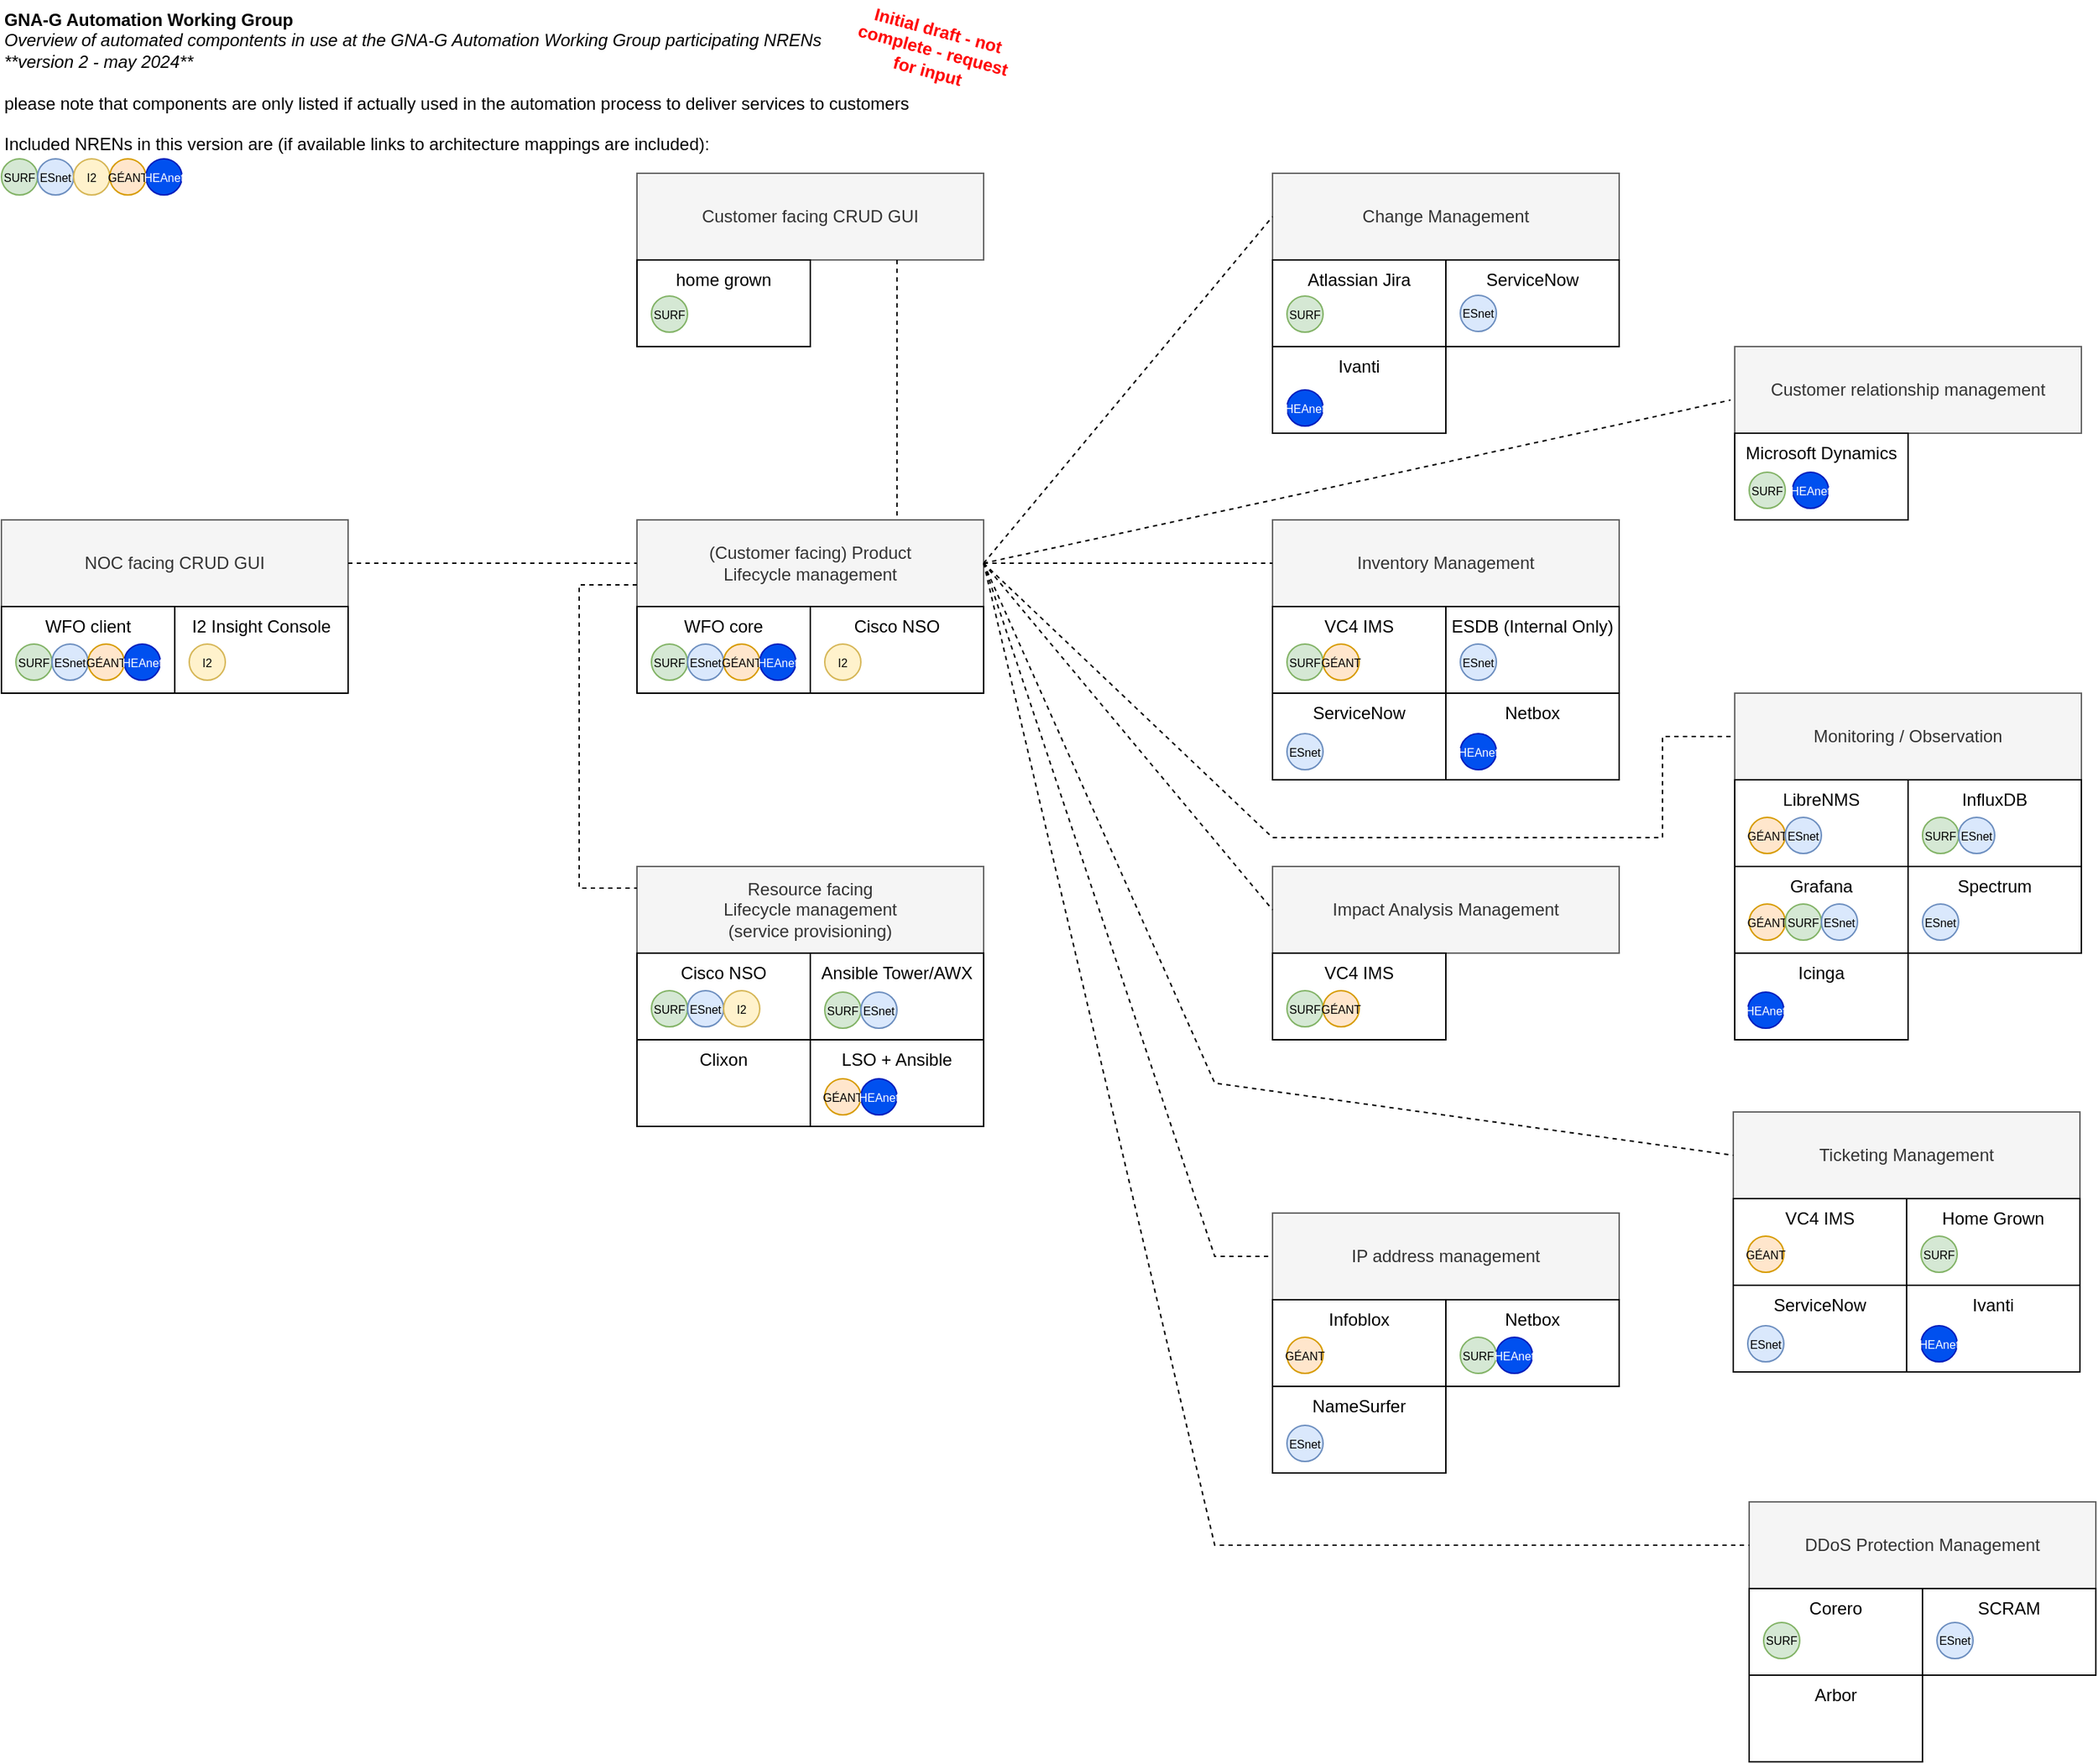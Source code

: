 <mxfile>
    <diagram id="LwASob8A_YiV_N0ngFEz" name="overview">
        <mxGraphModel dx="1838" dy="1971" grid="1" gridSize="10" guides="1" tooltips="1" connect="1" arrows="1" fold="1" page="1" pageScale="1" pageWidth="827" pageHeight="1169" math="0" shadow="0">
            <root>
                <mxCell id="0"/>
                <mxCell id="1" parent="0"/>
                <UserObject label="LSO + Ansible" link="https://gitlab.software.geant.org/goat/gap/lso" linkTarget="_blank" id="YD9PVUfFSobPmvHe3bov-1">
                    <mxCell style="rounded=0;whiteSpace=wrap;html=1;verticalAlign=top;" parent="1" vertex="1">
                        <mxGeometry x="200" y="600" width="120" height="60" as="geometry"/>
                    </mxCell>
                </UserObject>
                <mxCell id="gDjmna_KzcVaXD3wmIDp-1" value="(Customer facing) Product&lt;br style=&quot;border-color: var(--border-color);&quot;&gt;Lifecycle management" style="rounded=0;whiteSpace=wrap;html=1;fillColor=#f5f5f5;fontColor=#333333;strokeColor=#666666;" parent="1" vertex="1">
                    <mxGeometry x="80" y="240" width="240" height="60" as="geometry"/>
                </mxCell>
                <mxCell id="TDatYF_ihWgygv07Y3b0-1" value="Resource facing&lt;br style=&quot;border-color: var(--border-color);&quot;&gt;Lifecycle management&lt;br&gt;(service provisioning)" style="rounded=0;whiteSpace=wrap;html=1;fillColor=#f5f5f5;fontColor=#333333;strokeColor=#666666;" parent="1" vertex="1">
                    <mxGeometry x="80" y="480" width="240" height="60" as="geometry"/>
                </mxCell>
                <mxCell id="TRm3_OlNwVQrlYvohG26-1" value="Inventory Management" style="rounded=0;whiteSpace=wrap;html=1;fillColor=#f5f5f5;fontColor=#333333;strokeColor=#666666;" parent="1" vertex="1">
                    <mxGeometry x="520" y="240" width="240" height="60" as="geometry"/>
                </mxCell>
                <mxCell id="QBVoVdIi9G1mW9koliC1-1" value="Impact Analysis Management" style="rounded=0;whiteSpace=wrap;html=1;fillColor=#f5f5f5;fontColor=#333333;strokeColor=#666666;" parent="1" vertex="1">
                    <mxGeometry x="520" y="480" width="240" height="60" as="geometry"/>
                </mxCell>
                <UserObject label="VC4 IMS" link="https://www.vc4.com/vc4-ims/" linkTarget="_blank" id="QBVoVdIi9G1mW9koliC1-2">
                    <mxCell style="rounded=0;whiteSpace=wrap;html=1;verticalAlign=top;" parent="1" vertex="1">
                        <mxGeometry x="520" y="300" width="120" height="60" as="geometry"/>
                    </mxCell>
                </UserObject>
                <mxCell id="QBVoVdIi9G1mW9koliC1-4" value="Customer facing CRUD GUI" style="rounded=0;whiteSpace=wrap;html=1;fillColor=#f5f5f5;fontColor=#333333;strokeColor=#666666;" parent="1" vertex="1">
                    <mxGeometry x="80" width="240" height="60" as="geometry"/>
                </mxCell>
                <mxCell id="QBVoVdIi9G1mW9koliC1-5" value="home grown" style="rounded=0;whiteSpace=wrap;html=1;verticalAlign=top;" parent="1" vertex="1">
                    <mxGeometry x="80" y="60" width="120" height="60" as="geometry"/>
                </mxCell>
                <mxCell id="QBVoVdIi9G1mW9koliC1-6" value="SURF" style="ellipse;whiteSpace=wrap;html=1;aspect=fixed;fillColor=#d5e8d4;strokeColor=#82b366;fontSize=8;" parent="1" vertex="1">
                    <mxGeometry x="90" y="85" width="25" height="25" as="geometry"/>
                </mxCell>
                <UserObject label="Cisco NSO" link="https://www.cisco.com/c/en/us/products/cloud-systems-management/network-services-orchestrator/index.html" linkTarget="_blank" id="QBVoVdIi9G1mW9koliC1-7">
                    <mxCell style="rounded=0;whiteSpace=wrap;html=1;verticalAlign=top;" parent="1" vertex="1">
                        <mxGeometry x="80" y="540" width="120" height="60" as="geometry"/>
                    </mxCell>
                </UserObject>
                <UserObject label="Ansible Tower/AWX" link="https://docs.ansible.com/ansible-tower/" linkTarget="_blank" id="QBVoVdIi9G1mW9koliC1-9">
                    <mxCell style="rounded=0;whiteSpace=wrap;html=1;verticalAlign=top;" parent="1" vertex="1">
                        <mxGeometry x="200" y="540" width="120" height="60" as="geometry"/>
                    </mxCell>
                </UserObject>
                <UserObject label="WFO core" link="https://workfloworchestrator.org/" linkTarget="_blank" id="QBVoVdIi9G1mW9koliC1-11">
                    <mxCell style="rounded=0;whiteSpace=wrap;html=1;verticalAlign=top;" parent="1" vertex="1">
                        <mxGeometry x="80" y="300" width="120" height="60" as="geometry"/>
                    </mxCell>
                </UserObject>
                <mxCell id="I2plKFKOYPkhNgAEXsVb-1" value="ESDB (Internal Only)" style="rounded=0;whiteSpace=wrap;html=1;verticalAlign=top;" parent="1" vertex="1">
                    <mxGeometry x="640" y="300" width="120" height="60" as="geometry"/>
                </mxCell>
                <UserObject label="VC4 IMS" link="https://www.vc4.com/vc4-ims/" linkTarget="_blank" id="wdJjTj7mFPBbxCgWcmD--1">
                    <mxCell style="rounded=0;whiteSpace=wrap;html=1;verticalAlign=top;" parent="1" vertex="1">
                        <mxGeometry x="520" y="540" width="120" height="60" as="geometry"/>
                    </mxCell>
                </UserObject>
                <mxCell id="nyNHCwwhWWVPumi9kjHw-1" value="Change Management" style="rounded=0;whiteSpace=wrap;html=1;fillColor=#f5f5f5;fontColor=#333333;strokeColor=#666666;" parent="1" vertex="1">
                    <mxGeometry x="520" width="240" height="60" as="geometry"/>
                </mxCell>
                <UserObject label="Atlassian Jira" link="https://www.atlassian.com/nl/software/jira" linkTarget="_blank" id="nMEyNhuMyUzp6zQLukaN-1">
                    <mxCell style="rounded=0;whiteSpace=wrap;html=1;verticalAlign=top;" parent="1" vertex="1">
                        <mxGeometry x="520" y="60" width="120" height="60" as="geometry"/>
                    </mxCell>
                </UserObject>
                <UserObject label="ServiceNow" link="https://www.servicenow.com/" linkTarget="_blank" id="Ewy4oON8WxLqwsFtdAmG-1">
                    <mxCell style="rounded=0;whiteSpace=wrap;html=1;verticalAlign=top;" parent="1" vertex="1">
                        <mxGeometry x="640" y="60" width="120" height="60" as="geometry"/>
                    </mxCell>
                </UserObject>
                <mxCell id="Ewy4oON8WxLqwsFtdAmG-3" value="SURF" style="ellipse;whiteSpace=wrap;html=1;aspect=fixed;fillColor=#d5e8d4;strokeColor=#82b366;fontSize=8;" parent="1" vertex="1">
                    <mxGeometry x="530" y="85" width="25" height="25" as="geometry"/>
                </mxCell>
                <mxCell id="Ewy4oON8WxLqwsFtdAmG-4" value="SURF" style="ellipse;whiteSpace=wrap;html=1;aspect=fixed;fillColor=#d5e8d4;strokeColor=#82b366;fontSize=8;" parent="1" vertex="1">
                    <mxGeometry x="90" y="326" width="25" height="25" as="geometry"/>
                </mxCell>
                <mxCell id="Ewy4oON8WxLqwsFtdAmG-6" value="SURF" style="ellipse;whiteSpace=wrap;html=1;aspect=fixed;fillColor=#d5e8d4;strokeColor=#82b366;fontSize=8;" parent="1" vertex="1">
                    <mxGeometry x="90" y="566" width="25" height="25" as="geometry"/>
                </mxCell>
                <mxCell id="Ewy4oON8WxLqwsFtdAmG-7" value="SURF" style="ellipse;whiteSpace=wrap;html=1;aspect=fixed;fillColor=#d5e8d4;strokeColor=#82b366;fontSize=8;" parent="1" vertex="1">
                    <mxGeometry x="530" y="326" width="25" height="25" as="geometry"/>
                </mxCell>
                <mxCell id="Mz-ldVsCmhlbVLXrZbda-1" value="Customer relationship management" style="rounded=0;whiteSpace=wrap;html=1;fillColor=#f5f5f5;fontColor=#333333;strokeColor=#666666;" parent="1" vertex="1">
                    <mxGeometry x="840" y="120" width="240" height="60" as="geometry"/>
                </mxCell>
                <UserObject label="Microsoft Dynamics" link="https://dynamics.microsoft.com" linkTarget="_blank" id="Mz-ldVsCmhlbVLXrZbda-2">
                    <mxCell style="rounded=0;whiteSpace=wrap;html=1;verticalAlign=top;" parent="1" vertex="1">
                        <mxGeometry x="840" y="180" width="120" height="60" as="geometry"/>
                    </mxCell>
                </UserObject>
                <mxCell id="Mz-ldVsCmhlbVLXrZbda-3" value="SURF" style="ellipse;whiteSpace=wrap;html=1;aspect=fixed;fillColor=#d5e8d4;strokeColor=#82b366;fontSize=8;" parent="1" vertex="1">
                    <mxGeometry x="850" y="207" width="25" height="25" as="geometry"/>
                </mxCell>
                <mxCell id="3quTAc91JOy5yMAiulX3-1" value="Monitoring / Observation" style="rounded=0;whiteSpace=wrap;html=1;fillColor=#f5f5f5;fontColor=#333333;strokeColor=#666666;" parent="1" vertex="1">
                    <mxGeometry x="840" y="360" width="240" height="60" as="geometry"/>
                </mxCell>
                <UserObject label="LibreNMS" link="https://www.librenms.org/" linkTarget="_blank" id="3quTAc91JOy5yMAiulX3-2">
                    <mxCell style="rounded=0;whiteSpace=wrap;html=1;verticalAlign=top;" parent="1" vertex="1">
                        <mxGeometry x="840" y="420" width="120" height="60" as="geometry"/>
                    </mxCell>
                </UserObject>
                <mxCell id="dFDsrE5fU3bTmAcPrm9_-2" value="" style="endArrow=none;dashed=1;html=1;strokeWidth=1;rounded=0;entryX=0;entryY=0.5;entryDx=0;entryDy=0;exitX=1;exitY=0.5;exitDx=0;exitDy=0;" parent="1" source="gDjmna_KzcVaXD3wmIDp-1" target="nyNHCwwhWWVPumi9kjHw-1" edge="1">
                    <mxGeometry width="50" height="50" relative="1" as="geometry">
                        <mxPoint x="280" y="200" as="sourcePoint"/>
                        <mxPoint x="330" y="150" as="targetPoint"/>
                    </mxGeometry>
                </mxCell>
                <mxCell id="dFDsrE5fU3bTmAcPrm9_-3" value="" style="endArrow=none;dashed=1;html=1;strokeWidth=1;rounded=0;entryX=0;entryY=0.5;entryDx=0;entryDy=0;exitX=1;exitY=0.5;exitDx=0;exitDy=0;" parent="1" source="gDjmna_KzcVaXD3wmIDp-1" target="TRm3_OlNwVQrlYvohG26-1" edge="1">
                    <mxGeometry width="50" height="50" relative="1" as="geometry">
                        <mxPoint x="330" y="280" as="sourcePoint"/>
                        <mxPoint x="530" y="40" as="targetPoint"/>
                    </mxGeometry>
                </mxCell>
                <mxCell id="dFDsrE5fU3bTmAcPrm9_-4" value="" style="endArrow=none;dashed=1;html=1;strokeWidth=1;rounded=0;entryX=0;entryY=0.5;entryDx=0;entryDy=0;exitX=1;exitY=0.5;exitDx=0;exitDy=0;" parent="1" source="gDjmna_KzcVaXD3wmIDp-1" target="QBVoVdIi9G1mW9koliC1-1" edge="1">
                    <mxGeometry width="50" height="50" relative="1" as="geometry">
                        <mxPoint x="330" y="280" as="sourcePoint"/>
                        <mxPoint x="530" y="280" as="targetPoint"/>
                    </mxGeometry>
                </mxCell>
                <mxCell id="dFDsrE5fU3bTmAcPrm9_-6" value="" style="endArrow=none;dashed=1;html=1;strokeWidth=1;rounded=0;exitX=0.75;exitY=1;exitDx=0;exitDy=0;entryX=0.75;entryY=0;entryDx=0;entryDy=0;" parent="1" source="QBVoVdIi9G1mW9koliC1-4" target="gDjmna_KzcVaXD3wmIDp-1" edge="1">
                    <mxGeometry width="50" height="50" relative="1" as="geometry">
                        <mxPoint x="330" y="280" as="sourcePoint"/>
                        <mxPoint x="340" y="120" as="targetPoint"/>
                    </mxGeometry>
                </mxCell>
                <mxCell id="dFDsrE5fU3bTmAcPrm9_-7" value="" style="endArrow=none;dashed=1;html=1;strokeWidth=1;rounded=0;exitX=0;exitY=0.75;exitDx=0;exitDy=0;entryX=0;entryY=0.25;entryDx=0;entryDy=0;" parent="1" source="gDjmna_KzcVaXD3wmIDp-1" target="TDatYF_ihWgygv07Y3b0-1" edge="1">
                    <mxGeometry width="50" height="50" relative="1" as="geometry">
                        <mxPoint x="270" y="70" as="sourcePoint"/>
                        <mxPoint x="270" y="250" as="targetPoint"/>
                        <Array as="points">
                            <mxPoint x="40" y="285"/>
                            <mxPoint x="40" y="495"/>
                        </Array>
                    </mxGeometry>
                </mxCell>
                <mxCell id="AGQNsBVJeAdVtq1J5Xlf-1" value="ESnet" style="ellipse;whiteSpace=wrap;html=1;aspect=fixed;fillColor=#dae8fc;strokeColor=#6c8ebf;fontSize=8;" parent="1" vertex="1">
                    <mxGeometry x="115" y="326" width="25" height="25" as="geometry"/>
                </mxCell>
                <mxCell id="AGQNsBVJeAdVtq1J5Xlf-2" value="ESnet" style="ellipse;whiteSpace=wrap;html=1;aspect=fixed;fillColor=#dae8fc;strokeColor=#6c8ebf;fontSize=8;" parent="1" vertex="1">
                    <mxGeometry x="115" y="566" width="25" height="25" as="geometry"/>
                </mxCell>
                <mxCell id="AGQNsBVJeAdVtq1J5Xlf-3" value="SURF" style="ellipse;whiteSpace=wrap;html=1;aspect=fixed;fillColor=#d5e8d4;strokeColor=#82b366;fontSize=8;" parent="1" vertex="1">
                    <mxGeometry x="210" y="567" width="25" height="25" as="geometry"/>
                </mxCell>
                <mxCell id="AGQNsBVJeAdVtq1J5Xlf-4" value="ESnet" style="ellipse;whiteSpace=wrap;html=1;aspect=fixed;fillColor=#dae8fc;strokeColor=#6c8ebf;fontSize=8;" parent="1" vertex="1">
                    <mxGeometry x="235" y="567" width="25" height="25" as="geometry"/>
                </mxCell>
                <mxCell id="6wJykn17yvNkj_9af79i-1" value="ESnet" style="ellipse;whiteSpace=wrap;html=1;aspect=fixed;fillColor=#dae8fc;strokeColor=#6c8ebf;fontSize=8;" parent="1" vertex="1">
                    <mxGeometry x="650" y="84.5" width="25" height="25" as="geometry"/>
                </mxCell>
                <mxCell id="T70lcVXkZkVyaqkIju20-1" value="I2" style="ellipse;whiteSpace=wrap;html=1;aspect=fixed;fillColor=#fff2cc;strokeColor=#d6b656;fontSize=8;" parent="1" vertex="1">
                    <mxGeometry x="140" y="566" width="25" height="25" as="geometry"/>
                </mxCell>
                <mxCell id="T70lcVXkZkVyaqkIju20-2" value="GÉANT" style="ellipse;whiteSpace=wrap;html=1;aspect=fixed;fillColor=#ffe6cc;strokeColor=#d79b00;fontSize=8;" parent="1" vertex="1">
                    <mxGeometry x="140" y="326" width="25" height="25" as="geometry"/>
                </mxCell>
                <mxCell id="T70lcVXkZkVyaqkIju20-3" value="ESnet" style="ellipse;whiteSpace=wrap;html=1;aspect=fixed;fillColor=#dae8fc;strokeColor=#6c8ebf;fontSize=8;" parent="1" vertex="1">
                    <mxGeometry x="650" y="326" width="25" height="25" as="geometry"/>
                </mxCell>
                <mxCell id="NT0FcsC9JE4IO6uEsFQW-1" value="GÉANT" style="ellipse;whiteSpace=wrap;html=1;aspect=fixed;fillColor=#ffe6cc;strokeColor=#d79b00;fontSize=8;" parent="1" vertex="1">
                    <mxGeometry x="210" y="627" width="25" height="25" as="geometry"/>
                </mxCell>
                <mxCell id="NT0FcsC9JE4IO6uEsFQW-2" value="GÉANT" style="ellipse;whiteSpace=wrap;html=1;aspect=fixed;fillColor=#ffe6cc;strokeColor=#d79b00;fontSize=8;" parent="1" vertex="1">
                    <mxGeometry x="555" y="326" width="25" height="25" as="geometry"/>
                </mxCell>
                <mxCell id="rr3CbB5cR_412FtNdiQJ-1" value="GÉANT" style="ellipse;whiteSpace=wrap;html=1;aspect=fixed;fillColor=#ffe6cc;strokeColor=#d79b00;fontSize=8;" parent="1" vertex="1">
                    <mxGeometry x="850" y="446" width="25" height="25" as="geometry"/>
                </mxCell>
                <mxCell id="rr3CbB5cR_412FtNdiQJ-2" value="" style="endArrow=none;dashed=1;html=1;strokeWidth=1;rounded=0;entryX=0;entryY=0.5;entryDx=0;entryDy=0;exitX=1;exitY=0.5;exitDx=0;exitDy=0;" parent="1" source="gDjmna_KzcVaXD3wmIDp-1" target="3quTAc91JOy5yMAiulX3-1" edge="1">
                    <mxGeometry width="50" height="50" relative="1" as="geometry">
                        <mxPoint x="330" y="280" as="sourcePoint"/>
                        <mxPoint x="530" y="760" as="targetPoint"/>
                        <Array as="points">
                            <mxPoint x="520" y="460"/>
                            <mxPoint x="790" y="460"/>
                            <mxPoint x="790" y="390"/>
                        </Array>
                    </mxGeometry>
                </mxCell>
                <mxCell id="rr3CbB5cR_412FtNdiQJ-16" value="NOC facing CRUD GUI" style="rounded=0;whiteSpace=wrap;html=1;fillColor=#f5f5f5;fontColor=#333333;strokeColor=#666666;" parent="1" vertex="1">
                    <mxGeometry x="-360" y="240" width="240" height="60" as="geometry"/>
                </mxCell>
                <UserObject label="WFO client" link="https://workfloworchestrator.org/" id="rr3CbB5cR_412FtNdiQJ-17">
                    <mxCell style="rounded=0;whiteSpace=wrap;html=1;verticalAlign=top;" parent="1" vertex="1">
                        <mxGeometry x="-360" y="300" width="120" height="60" as="geometry"/>
                    </mxCell>
                </UserObject>
                <mxCell id="rr3CbB5cR_412FtNdiQJ-18" value="SURF" style="ellipse;whiteSpace=wrap;html=1;aspect=fixed;fillColor=#d5e8d4;strokeColor=#82b366;fontSize=8;" parent="1" vertex="1">
                    <mxGeometry x="-350" y="326" width="25" height="25" as="geometry"/>
                </mxCell>
                <mxCell id="rr3CbB5cR_412FtNdiQJ-19" value="ESnet" style="ellipse;whiteSpace=wrap;html=1;aspect=fixed;fillColor=#dae8fc;strokeColor=#6c8ebf;fontSize=8;" parent="1" vertex="1">
                    <mxGeometry x="-325" y="326" width="25" height="25" as="geometry"/>
                </mxCell>
                <mxCell id="rr3CbB5cR_412FtNdiQJ-20" value="GÉANT" style="ellipse;whiteSpace=wrap;html=1;aspect=fixed;fillColor=#ffe6cc;strokeColor=#d79b00;fontSize=8;" parent="1" vertex="1">
                    <mxGeometry x="-300" y="326" width="25" height="25" as="geometry"/>
                </mxCell>
                <mxCell id="rr3CbB5cR_412FtNdiQJ-21" value="I2 Insight Console" style="rounded=0;whiteSpace=wrap;html=1;verticalAlign=top;" parent="1" vertex="1">
                    <mxGeometry x="-240" y="300" width="120" height="60" as="geometry"/>
                </mxCell>
                <mxCell id="rr3CbB5cR_412FtNdiQJ-22" value="" style="endArrow=none;dashed=1;html=1;strokeWidth=1;rounded=0;exitX=1;exitY=0.5;exitDx=0;exitDy=0;entryX=0;entryY=0.5;entryDx=0;entryDy=0;" parent="1" source="rr3CbB5cR_412FtNdiQJ-16" target="gDjmna_KzcVaXD3wmIDp-1" edge="1">
                    <mxGeometry width="50" height="50" relative="1" as="geometry">
                        <mxPoint x="270" y="70" as="sourcePoint"/>
                        <mxPoint x="270" y="250" as="targetPoint"/>
                    </mxGeometry>
                </mxCell>
                <mxCell id="rr3CbB5cR_412FtNdiQJ-23" value="I2" style="ellipse;whiteSpace=wrap;html=1;aspect=fixed;fillColor=#fff2cc;strokeColor=#d6b656;fontSize=8;" parent="1" vertex="1">
                    <mxGeometry x="-230" y="326" width="25" height="25" as="geometry"/>
                </mxCell>
                <UserObject label="Cisco NSO" link="https://www.cisco.com/c/en/us/products/cloud-systems-management/network-services-orchestrator/index.html" linkTarget="_blank" id="rr3CbB5cR_412FtNdiQJ-24">
                    <mxCell style="rounded=0;whiteSpace=wrap;html=1;verticalAlign=top;" parent="1" vertex="1">
                        <mxGeometry x="200" y="300" width="120" height="60" as="geometry"/>
                    </mxCell>
                </UserObject>
                <mxCell id="rr3CbB5cR_412FtNdiQJ-25" value="I2" style="ellipse;whiteSpace=wrap;html=1;aspect=fixed;fillColor=#fff2cc;strokeColor=#d6b656;fontSize=8;" parent="1" vertex="1">
                    <mxGeometry x="210" y="326" width="25" height="25" as="geometry"/>
                </mxCell>
                <mxCell id="rr3CbB5cR_412FtNdiQJ-26" value="" style="group" parent="1" connectable="0" vertex="1">
                    <mxGeometry x="-360" y="-120" width="640" height="200" as="geometry"/>
                </mxCell>
                <mxCell id="rr3CbB5cR_412FtNdiQJ-4" value="&lt;b&gt;GNA-G Automation Working Group&lt;/b&gt;&lt;br&gt;&lt;i&gt;Overview of automated compontents in use at the GNA-G Automation Working Group participating NRENs&lt;/i&gt;&lt;br&gt;&lt;i&gt;**version 2 - may 2024**&lt;/i&gt;&lt;br&gt;&lt;br&gt;please note that components are only listed if actually used in the automation process to deliver services to customers&lt;br&gt;&lt;br&gt;Included NRENs in this version are (if available links to architecture mappings are included):" style="text;html=1;strokeColor=none;fillColor=none;align=left;verticalAlign=top;whiteSpace=wrap;rounded=0;" parent="rr3CbB5cR_412FtNdiQJ-26" vertex="1">
                    <mxGeometry width="640" height="200" as="geometry"/>
                </mxCell>
                <UserObject label="SURF" link="https://wiki.geant.org/display/NETDEV/Mapping+Use+Cases#MappingUseCases-SURF" linkTarget="_blank" id="rr3CbB5cR_412FtNdiQJ-5">
                    <mxCell style="ellipse;whiteSpace=wrap;html=1;aspect=fixed;fillColor=#d5e8d4;strokeColor=#82b366;fontSize=8;" parent="rr3CbB5cR_412FtNdiQJ-26" vertex="1">
                        <mxGeometry y="110" width="25" height="25" as="geometry"/>
                    </mxCell>
                </UserObject>
                <mxCell id="rr3CbB5cR_412FtNdiQJ-6" value="ESnet" style="ellipse;whiteSpace=wrap;html=1;aspect=fixed;fillColor=#dae8fc;strokeColor=#6c8ebf;fontSize=8;" parent="rr3CbB5cR_412FtNdiQJ-26" vertex="1">
                    <mxGeometry x="25" y="110" width="25" height="25" as="geometry"/>
                </mxCell>
                <mxCell id="rr3CbB5cR_412FtNdiQJ-8" value="I2" style="ellipse;whiteSpace=wrap;html=1;aspect=fixed;fillColor=#fff2cc;strokeColor=#d6b656;fontSize=8;" parent="rr3CbB5cR_412FtNdiQJ-26" vertex="1">
                    <mxGeometry x="50" y="110" width="25" height="25" as="geometry"/>
                </mxCell>
                <UserObject label="GÉANT" link="https://wiki.geant.org/display/NETDEV/Mapping+Use+Cases#MappingUseCases-G%C3%89ANT" linkTarget="_blank" id="rr3CbB5cR_412FtNdiQJ-9">
                    <mxCell style="ellipse;whiteSpace=wrap;html=1;aspect=fixed;fillColor=#ffe6cc;strokeColor=#d79b00;fontSize=8;" parent="rr3CbB5cR_412FtNdiQJ-26" vertex="1">
                        <mxGeometry x="75" y="110" width="25" height="25" as="geometry"/>
                    </mxCell>
                </UserObject>
                <mxCell id="rr3CbB5cR_412FtNdiQJ-10" value="Initial draft - not complete - request for input" style="text;html=1;strokeColor=none;fillColor=none;align=center;verticalAlign=middle;whiteSpace=wrap;rounded=0;rotation=15;fontStyle=1;fontColor=#FF0000;" parent="rr3CbB5cR_412FtNdiQJ-26" vertex="1">
                    <mxGeometry x="590" y="20" width="110" height="30" as="geometry"/>
                </mxCell>
                <mxCell id="18" value="HEAnet" style="ellipse;whiteSpace=wrap;html=1;aspect=fixed;fillColor=#0050ef;strokeColor=#001DBC;fontSize=8;fontColor=#ffffff;" vertex="1" parent="rr3CbB5cR_412FtNdiQJ-26">
                    <mxGeometry x="100" y="110" width="25" height="25" as="geometry"/>
                </mxCell>
                <UserObject label="InfluxDB" link="https://www.influxdata.com/" linkTarget="_blank" id="hd3-ZutFj8ZXZdmGN_z7-1">
                    <mxCell style="rounded=0;whiteSpace=wrap;html=1;verticalAlign=top;" parent="1" vertex="1">
                        <mxGeometry x="960" y="420" width="120" height="60" as="geometry"/>
                    </mxCell>
                </UserObject>
                <mxCell id="hd3-ZutFj8ZXZdmGN_z7-2" value="SURF" style="ellipse;whiteSpace=wrap;html=1;aspect=fixed;fillColor=#d5e8d4;strokeColor=#82b366;fontSize=8;" parent="1" vertex="1">
                    <mxGeometry x="970" y="446" width="25" height="25" as="geometry"/>
                </mxCell>
                <UserObject label="Clixon" link="https://clixon-docs.readthedocs.io/en/latest/" linkTarget="_blank" id="7DXvDN4kCuEWfl-fpVYt-2">
                    <mxCell style="rounded=0;whiteSpace=wrap;html=1;verticalAlign=top;" parent="1" vertex="1">
                        <mxGeometry x="80" y="600" width="120" height="60" as="geometry"/>
                    </mxCell>
                </UserObject>
                <mxCell id="5JRmXxwPR9GS32Ng7iBQ-4" value="DDoS Protection Management" style="rounded=0;whiteSpace=wrap;html=1;fillColor=#f5f5f5;fontColor=#333333;strokeColor=#666666;" parent="1" vertex="1">
                    <mxGeometry x="850" y="920" width="240" height="60" as="geometry"/>
                </mxCell>
                <UserObject label="Corero" link="https://www.corero.com/" linkTarget="_blank" id="5JRmXxwPR9GS32Ng7iBQ-5">
                    <mxCell style="rounded=0;whiteSpace=wrap;html=1;verticalAlign=top;" parent="1" vertex="1">
                        <mxGeometry x="850" y="980" width="120" height="60" as="geometry"/>
                    </mxCell>
                </UserObject>
                <mxCell id="5JRmXxwPR9GS32Ng7iBQ-6" value="IP address management" style="rounded=0;whiteSpace=wrap;html=1;fillColor=#f5f5f5;fontColor=#333333;strokeColor=#666666;" parent="1" vertex="1">
                    <mxGeometry x="520" y="720" width="240" height="60" as="geometry"/>
                </mxCell>
                <UserObject label="Infoblox" link="https://www.infoblox.com/" linkTarget="_blank" id="5JRmXxwPR9GS32Ng7iBQ-7">
                    <mxCell style="rounded=0;whiteSpace=wrap;html=1;verticalAlign=top;" parent="1" vertex="1">
                        <mxGeometry x="520" y="780" width="120" height="60" as="geometry"/>
                    </mxCell>
                </UserObject>
                <UserObject label="Netbox" link="https://netboxlabs.com/" linkTarget="_blank" id="5JRmXxwPR9GS32Ng7iBQ-8">
                    <mxCell style="rounded=0;whiteSpace=wrap;html=1;verticalAlign=top;" parent="1" vertex="1">
                        <mxGeometry x="640" y="780" width="120" height="60" as="geometry"/>
                    </mxCell>
                </UserObject>
                <UserObject label="NameSurfer" link="https://www.fusionlayer.com/products/dns-management" linkTarget="_blank" id="5JRmXxwPR9GS32Ng7iBQ-9">
                    <mxCell style="rounded=0;whiteSpace=wrap;html=1;verticalAlign=top;" parent="1" vertex="1">
                        <mxGeometry x="520" y="840" width="120" height="60" as="geometry"/>
                    </mxCell>
                </UserObject>
                <mxCell id="5JRmXxwPR9GS32Ng7iBQ-10" value="SURF" style="ellipse;whiteSpace=wrap;html=1;aspect=fixed;fillColor=#d5e8d4;strokeColor=#82b366;fontSize=8;" parent="1" vertex="1">
                    <mxGeometry x="650" y="806" width="25" height="25" as="geometry"/>
                </mxCell>
                <mxCell id="5JRmXxwPR9GS32Ng7iBQ-11" value="ESnet" style="ellipse;whiteSpace=wrap;html=1;aspect=fixed;fillColor=#dae8fc;strokeColor=#6c8ebf;fontSize=8;" parent="1" vertex="1">
                    <mxGeometry x="530" y="867" width="25" height="25" as="geometry"/>
                </mxCell>
                <mxCell id="5JRmXxwPR9GS32Ng7iBQ-12" value="GÉANT" style="ellipse;whiteSpace=wrap;html=1;aspect=fixed;fillColor=#ffe6cc;strokeColor=#d79b00;fontSize=8;" parent="1" vertex="1">
                    <mxGeometry x="530" y="806" width="25" height="25" as="geometry"/>
                </mxCell>
                <mxCell id="5JRmXxwPR9GS32Ng7iBQ-13" value="SURF" style="ellipse;whiteSpace=wrap;html=1;aspect=fixed;fillColor=#d5e8d4;strokeColor=#82b366;fontSize=8;" parent="1" vertex="1">
                    <mxGeometry x="530" y="566" width="25" height="25" as="geometry"/>
                </mxCell>
                <mxCell id="5JRmXxwPR9GS32Ng7iBQ-14" value="Ticketing Management" style="rounded=0;whiteSpace=wrap;html=1;fillColor=#f5f5f5;fontColor=#333333;strokeColor=#666666;" parent="1" vertex="1">
                    <mxGeometry x="839" y="650" width="240" height="60" as="geometry"/>
                </mxCell>
                <UserObject label="VC4 IMS" link="https://www.vc4.com/vc4-ims/" linkTarget="_blank" id="5JRmXxwPR9GS32Ng7iBQ-15">
                    <mxCell style="rounded=0;whiteSpace=wrap;html=1;verticalAlign=top;" parent="1" vertex="1">
                        <mxGeometry x="839" y="710" width="120" height="60" as="geometry"/>
                    </mxCell>
                </UserObject>
                <mxCell id="5JRmXxwPR9GS32Ng7iBQ-24" style="edgeStyle=orthogonalEdgeStyle;rounded=0;orthogonalLoop=1;jettySize=auto;html=1;exitX=1;exitY=0;exitDx=0;exitDy=0;entryX=1;entryY=1;entryDx=0;entryDy=0;" parent="1" source="5JRmXxwPR9GS32Ng7iBQ-17" target="5JRmXxwPR9GS32Ng7iBQ-14" edge="1">
                    <mxGeometry relative="1" as="geometry"/>
                </mxCell>
                <mxCell id="5JRmXxwPR9GS32Ng7iBQ-17" value="Home Grown" style="rounded=0;whiteSpace=wrap;html=1;verticalAlign=top;" parent="1" vertex="1">
                    <mxGeometry x="959" y="710" width="120" height="60" as="geometry"/>
                </mxCell>
                <mxCell id="5JRmXxwPR9GS32Ng7iBQ-19" value="SURF" style="ellipse;whiteSpace=wrap;html=1;aspect=fixed;fillColor=#d5e8d4;strokeColor=#82b366;fontSize=8;" parent="1" vertex="1">
                    <mxGeometry x="969" y="736" width="25" height="25" as="geometry"/>
                </mxCell>
                <mxCell id="5JRmXxwPR9GS32Ng7iBQ-20" value="" style="endArrow=none;dashed=1;html=1;strokeWidth=1;rounded=0;entryX=0;entryY=0.5;entryDx=0;entryDy=0;exitX=1;exitY=0.5;exitDx=0;exitDy=0;" parent="1" source="gDjmna_KzcVaXD3wmIDp-1" target="5JRmXxwPR9GS32Ng7iBQ-14" edge="1">
                    <mxGeometry width="50" height="50" relative="1" as="geometry">
                        <mxPoint x="330" y="280" as="sourcePoint"/>
                        <mxPoint x="530" y="520" as="targetPoint"/>
                        <Array as="points">
                            <mxPoint x="480" y="630"/>
                        </Array>
                    </mxGeometry>
                </mxCell>
                <mxCell id="5JRmXxwPR9GS32Ng7iBQ-21" value="" style="endArrow=none;dashed=1;html=1;strokeWidth=1;rounded=0;entryX=0;entryY=0.5;entryDx=0;entryDy=0;exitX=1;exitY=0.5;exitDx=0;exitDy=0;" parent="1" source="gDjmna_KzcVaXD3wmIDp-1" target="5JRmXxwPR9GS32Ng7iBQ-6" edge="1">
                    <mxGeometry width="50" height="50" relative="1" as="geometry">
                        <mxPoint x="330" y="280" as="sourcePoint"/>
                        <mxPoint x="530" y="760" as="targetPoint"/>
                        <Array as="points">
                            <mxPoint x="480" y="750"/>
                        </Array>
                    </mxGeometry>
                </mxCell>
                <mxCell id="5JRmXxwPR9GS32Ng7iBQ-22" value="" style="endArrow=none;dashed=1;html=1;strokeWidth=1;rounded=0;entryX=0;entryY=0.5;entryDx=0;entryDy=0;exitX=1;exitY=0.5;exitDx=0;exitDy=0;" parent="1" source="gDjmna_KzcVaXD3wmIDp-1" target="5JRmXxwPR9GS32Ng7iBQ-4" edge="1">
                    <mxGeometry width="50" height="50" relative="1" as="geometry">
                        <mxPoint x="400" y="240" as="sourcePoint"/>
                        <mxPoint x="530" y="760" as="targetPoint"/>
                        <Array as="points">
                            <mxPoint x="480" y="950"/>
                        </Array>
                    </mxGeometry>
                </mxCell>
                <mxCell id="5JRmXxwPR9GS32Ng7iBQ-26" value="GÉANT" style="ellipse;whiteSpace=wrap;html=1;aspect=fixed;fillColor=#ffe6cc;strokeColor=#d79b00;fontSize=8;" parent="1" vertex="1">
                    <mxGeometry x="849" y="736" width="25" height="25" as="geometry"/>
                </mxCell>
                <mxCell id="5JRmXxwPR9GS32Ng7iBQ-27" value="GÉANT" style="ellipse;whiteSpace=wrap;html=1;aspect=fixed;fillColor=#ffe6cc;strokeColor=#d79b00;fontSize=8;" parent="1" vertex="1">
                    <mxGeometry x="555" y="566" width="25" height="25" as="geometry"/>
                </mxCell>
                <mxCell id="5JRmXxwPR9GS32Ng7iBQ-28" value="SURF" style="ellipse;whiteSpace=wrap;html=1;aspect=fixed;fillColor=#d5e8d4;strokeColor=#82b366;fontSize=8;" parent="1" vertex="1">
                    <mxGeometry x="860" y="1003.5" width="25" height="25" as="geometry"/>
                </mxCell>
                <UserObject label="Grafana" link="https://grafana.com/" linkTarget="_blank" id="YD9PVUfFSobPmvHe3bov-8">
                    <mxCell style="rounded=0;whiteSpace=wrap;html=1;verticalAlign=top;" parent="1" vertex="1">
                        <mxGeometry x="840" y="480" width="120" height="60" as="geometry"/>
                    </mxCell>
                </UserObject>
                <mxCell id="YD9PVUfFSobPmvHe3bov-9" value="GÉANT" style="ellipse;whiteSpace=wrap;html=1;aspect=fixed;fillColor=#ffe6cc;strokeColor=#d79b00;fontSize=8;" parent="1" vertex="1">
                    <mxGeometry x="850" y="506" width="25" height="25" as="geometry"/>
                </mxCell>
                <mxCell id="YD9PVUfFSobPmvHe3bov-10" value="SURF" style="ellipse;whiteSpace=wrap;html=1;aspect=fixed;fillColor=#d5e8d4;strokeColor=#82b366;fontSize=8;" parent="1" vertex="1">
                    <mxGeometry x="875" y="506" width="25" height="25" as="geometry"/>
                </mxCell>
                <UserObject label="ServiceNow" link="https://www.servicenow.com/" linkTarget="_blank" id="YD9PVUfFSobPmvHe3bov-11">
                    <mxCell style="rounded=0;whiteSpace=wrap;html=1;verticalAlign=top;" parent="1" vertex="1">
                        <mxGeometry x="520" y="360" width="120" height="60" as="geometry"/>
                    </mxCell>
                </UserObject>
                <mxCell id="YD9PVUfFSobPmvHe3bov-13" value="ESnet" style="ellipse;whiteSpace=wrap;html=1;aspect=fixed;fillColor=#dae8fc;strokeColor=#6c8ebf;fontSize=8;" parent="1" vertex="1">
                    <mxGeometry x="530" y="388" width="25" height="25" as="geometry"/>
                </mxCell>
                <mxCell id="YD9PVUfFSobPmvHe3bov-14" value="ESnet" style="ellipse;whiteSpace=wrap;html=1;aspect=fixed;fillColor=#dae8fc;strokeColor=#6c8ebf;fontSize=8;" parent="1" vertex="1">
                    <mxGeometry x="900" y="506" width="25" height="25" as="geometry"/>
                </mxCell>
                <mxCell id="YD9PVUfFSobPmvHe3bov-15" value="ESnet" style="ellipse;whiteSpace=wrap;html=1;aspect=fixed;fillColor=#dae8fc;strokeColor=#6c8ebf;fontSize=8;" parent="1" vertex="1">
                    <mxGeometry x="875" y="446" width="25" height="25" as="geometry"/>
                </mxCell>
                <mxCell id="YD9PVUfFSobPmvHe3bov-16" value="ESnet" style="ellipse;whiteSpace=wrap;html=1;aspect=fixed;fillColor=#dae8fc;strokeColor=#6c8ebf;fontSize=8;" parent="1" vertex="1">
                    <mxGeometry x="995" y="446" width="25" height="25" as="geometry"/>
                </mxCell>
                <UserObject label="Spectrum" linkTarget="_blank" link="https://www.broadcom.com/info/aiops/dx-spectrum" id="YD9PVUfFSobPmvHe3bov-18">
                    <mxCell style="rounded=0;whiteSpace=wrap;html=1;verticalAlign=top;" parent="1" vertex="1">
                        <mxGeometry x="960" y="480" width="120" height="60" as="geometry"/>
                    </mxCell>
                </UserObject>
                <mxCell id="YD9PVUfFSobPmvHe3bov-19" value="ESnet" style="ellipse;whiteSpace=wrap;html=1;aspect=fixed;fillColor=#dae8fc;strokeColor=#6c8ebf;fontSize=8;" parent="1" vertex="1">
                    <mxGeometry x="970" y="506" width="25" height="25" as="geometry"/>
                </mxCell>
                <UserObject label="ServiceNow" link="https://www.servicenow.com/" linkTarget="_blank" id="YD9PVUfFSobPmvHe3bov-21">
                    <mxCell style="rounded=0;whiteSpace=wrap;html=1;verticalAlign=top;" parent="1" vertex="1">
                        <mxGeometry x="839" y="770" width="120" height="60" as="geometry"/>
                    </mxCell>
                </UserObject>
                <mxCell id="YD9PVUfFSobPmvHe3bov-22" value="ESnet" style="ellipse;whiteSpace=wrap;html=1;aspect=fixed;fillColor=#dae8fc;strokeColor=#6c8ebf;fontSize=8;" parent="1" vertex="1">
                    <mxGeometry x="849" y="798" width="25" height="25" as="geometry"/>
                </mxCell>
                <UserObject label="SCRAM" linkTarget="_blank" link="https://github.com/esnet-security/scram" id="YD9PVUfFSobPmvHe3bov-23">
                    <mxCell style="rounded=0;whiteSpace=wrap;html=1;verticalAlign=top;" parent="1" vertex="1">
                        <mxGeometry x="970" y="980" width="120" height="60" as="geometry"/>
                    </mxCell>
                </UserObject>
                <mxCell id="YD9PVUfFSobPmvHe3bov-24" value="ESnet" style="ellipse;whiteSpace=wrap;html=1;aspect=fixed;fillColor=#dae8fc;strokeColor=#6c8ebf;fontSize=8;" parent="1" vertex="1">
                    <mxGeometry x="980" y="1003.5" width="25" height="25" as="geometry"/>
                </mxCell>
                <mxCell id="2" value="HEAnet" style="ellipse;whiteSpace=wrap;html=1;aspect=fixed;fillColor=#0050ef;strokeColor=#001DBC;fontSize=8;fontColor=#ffffff;" vertex="1" parent="1">
                    <mxGeometry x="-275" y="326" width="25" height="25" as="geometry"/>
                </mxCell>
                <mxCell id="3" value="HEAnet" style="ellipse;whiteSpace=wrap;html=1;aspect=fixed;fillColor=#0050ef;strokeColor=#001DBC;fontSize=8;fontColor=#ffffff;" vertex="1" parent="1">
                    <mxGeometry x="235" y="627" width="25" height="25" as="geometry"/>
                </mxCell>
                <mxCell id="4" value="HEAnet" style="ellipse;whiteSpace=wrap;html=1;aspect=fixed;fillColor=#0050ef;strokeColor=#001DBC;fontSize=8;fontColor=#ffffff;" vertex="1" parent="1">
                    <mxGeometry x="165" y="326" width="25" height="25" as="geometry"/>
                </mxCell>
                <mxCell id="6" value="" style="endArrow=none;dashed=1;html=1;strokeWidth=1;rounded=0;exitX=1;exitY=0.5;exitDx=0;exitDy=0;entryX=-0.012;entryY=0.617;entryDx=0;entryDy=0;entryPerimeter=0;" edge="1" parent="1" source="gDjmna_KzcVaXD3wmIDp-1" target="Mz-ldVsCmhlbVLXrZbda-1">
                    <mxGeometry width="50" height="50" relative="1" as="geometry">
                        <mxPoint x="320" y="270" as="sourcePoint"/>
                        <mxPoint x="640" y="200" as="targetPoint"/>
                        <Array as="points"/>
                    </mxGeometry>
                </mxCell>
                <UserObject label="Ivanti" link="https://www.ivanti.com/" linkTarget="_blank" id="5">
                    <mxCell style="rounded=0;whiteSpace=wrap;html=1;verticalAlign=top;" vertex="1" parent="1">
                        <mxGeometry x="520" y="120" width="120" height="60" as="geometry"/>
                    </mxCell>
                </UserObject>
                <mxCell id="7" value="HEAnet" style="ellipse;whiteSpace=wrap;html=1;aspect=fixed;fillColor=#0050ef;strokeColor=#001DBC;fontSize=8;fontColor=#ffffff;" vertex="1" parent="1">
                    <mxGeometry x="530" y="150" width="25" height="25" as="geometry"/>
                </mxCell>
                <UserObject label="Netbox" link="https://netboxlabs.com" id="9">
                    <mxCell style="rounded=0;whiteSpace=wrap;html=1;verticalAlign=top;" vertex="1" parent="1">
                        <mxGeometry x="640" y="360" width="120" height="60" as="geometry"/>
                    </mxCell>
                </UserObject>
                <mxCell id="10" value="HEAnet" style="ellipse;whiteSpace=wrap;html=1;aspect=fixed;fillColor=#0050ef;strokeColor=#001DBC;fontSize=8;fontColor=#ffffff;" vertex="1" parent="1">
                    <mxGeometry x="650" y="388" width="25" height="25" as="geometry"/>
                </mxCell>
                <mxCell id="11" value="HEAnet" style="ellipse;whiteSpace=wrap;html=1;aspect=fixed;fillColor=#0050ef;strokeColor=#001DBC;fontSize=8;fontColor=#ffffff;" vertex="1" parent="1">
                    <mxGeometry x="880" y="207" width="25" height="25" as="geometry"/>
                </mxCell>
                <UserObject label="Ivanti" link="https://www.ivanti.com/" linkTarget="_blank" id="12">
                    <mxCell style="rounded=0;whiteSpace=wrap;html=1;verticalAlign=top;" vertex="1" parent="1">
                        <mxGeometry x="959" y="770" width="120" height="60" as="geometry"/>
                    </mxCell>
                </UserObject>
                <mxCell id="13" value="HEAnet" style="ellipse;whiteSpace=wrap;html=1;aspect=fixed;fillColor=#0050ef;strokeColor=#001DBC;fontSize=8;fontColor=#ffffff;" vertex="1" parent="1">
                    <mxGeometry x="969" y="798" width="25" height="25" as="geometry"/>
                </mxCell>
                <mxCell id="14" value="HEAnet" style="ellipse;whiteSpace=wrap;html=1;aspect=fixed;fillColor=#0050ef;strokeColor=#001DBC;fontSize=8;fontColor=#ffffff;" vertex="1" parent="1">
                    <mxGeometry x="675" y="806" width="25" height="25" as="geometry"/>
                </mxCell>
                <UserObject label="Arbor" link="https://www.netscout.com/arbor" linkTarget="_blank" id="15">
                    <mxCell style="rounded=0;whiteSpace=wrap;html=1;verticalAlign=top;" vertex="1" parent="1">
                        <mxGeometry x="850" y="1040" width="120" height="60" as="geometry"/>
                    </mxCell>
                </UserObject>
                <UserObject label="Icinga" linkTarget="_blank" link="https://icinga.com/" id="16">
                    <mxCell style="rounded=0;whiteSpace=wrap;html=1;verticalAlign=top;" vertex="1" parent="1">
                        <mxGeometry x="840" y="540" width="120" height="60" as="geometry"/>
                    </mxCell>
                </UserObject>
                <mxCell id="17" value="HEAnet" style="ellipse;whiteSpace=wrap;html=1;aspect=fixed;fillColor=#0050ef;strokeColor=#001DBC;fontSize=8;fontColor=#ffffff;" vertex="1" parent="1">
                    <mxGeometry x="849" y="567" width="25" height="25" as="geometry"/>
                </mxCell>
            </root>
        </mxGraphModel>
    </diagram>
</mxfile>